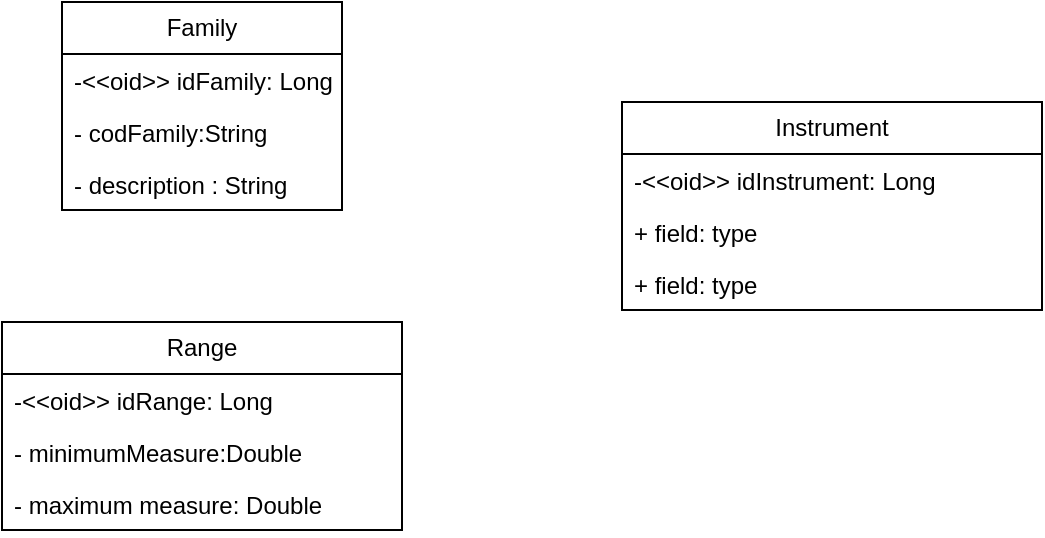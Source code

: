<mxfile version="22.0.8" type="github">
  <diagram name="Página-1" id="XtQHHio5gKxao7tvgHR5">
    <mxGraphModel dx="880" dy="446" grid="1" gridSize="10" guides="1" tooltips="1" connect="1" arrows="1" fold="1" page="1" pageScale="1" pageWidth="827" pageHeight="1169" math="0" shadow="0">
      <root>
        <mxCell id="0" />
        <mxCell id="1" parent="0" />
        <mxCell id="Kv9LHS5E1kY6lQnr0yJc-1" value="Family" style="swimlane;fontStyle=0;childLayout=stackLayout;horizontal=1;startSize=26;fillColor=none;horizontalStack=0;resizeParent=1;resizeParentMax=0;resizeLast=0;collapsible=1;marginBottom=0;whiteSpace=wrap;html=1;" vertex="1" parent="1">
          <mxGeometry x="60" y="130" width="140" height="104" as="geometry">
            <mxRectangle x="60" y="130" width="80" height="30" as="alternateBounds" />
          </mxGeometry>
        </mxCell>
        <mxCell id="Kv9LHS5E1kY6lQnr0yJc-3" value="-&amp;lt;&amp;lt;oid&amp;gt;&amp;gt; idFamily: Long" style="text;strokeColor=none;fillColor=none;align=left;verticalAlign=top;spacingLeft=4;spacingRight=4;overflow=hidden;rotatable=0;points=[[0,0.5],[1,0.5]];portConstraint=eastwest;whiteSpace=wrap;html=1;" vertex="1" parent="Kv9LHS5E1kY6lQnr0yJc-1">
          <mxGeometry y="26" width="140" height="26" as="geometry" />
        </mxCell>
        <mxCell id="Kv9LHS5E1kY6lQnr0yJc-6" value="- codFamily:String" style="text;strokeColor=none;fillColor=none;align=left;verticalAlign=top;spacingLeft=4;spacingRight=4;overflow=hidden;rotatable=0;points=[[0,0.5],[1,0.5]];portConstraint=eastwest;whiteSpace=wrap;html=1;" vertex="1" parent="Kv9LHS5E1kY6lQnr0yJc-1">
          <mxGeometry y="52" width="140" height="26" as="geometry" />
        </mxCell>
        <mxCell id="Kv9LHS5E1kY6lQnr0yJc-4" value="-&amp;nbsp;description : String" style="text;strokeColor=none;fillColor=none;align=left;verticalAlign=top;spacingLeft=4;spacingRight=4;overflow=hidden;rotatable=0;points=[[0,0.5],[1,0.5]];portConstraint=eastwest;whiteSpace=wrap;html=1;" vertex="1" parent="Kv9LHS5E1kY6lQnr0yJc-1">
          <mxGeometry y="78" width="140" height="26" as="geometry" />
        </mxCell>
        <mxCell id="Kv9LHS5E1kY6lQnr0yJc-7" value="Range" style="swimlane;fontStyle=0;childLayout=stackLayout;horizontal=1;startSize=26;fillColor=none;horizontalStack=0;resizeParent=1;resizeParentMax=0;resizeLast=0;collapsible=1;marginBottom=0;whiteSpace=wrap;html=1;" vertex="1" parent="1">
          <mxGeometry x="30" y="290" width="200" height="104" as="geometry">
            <mxRectangle x="60" y="130" width="80" height="30" as="alternateBounds" />
          </mxGeometry>
        </mxCell>
        <mxCell id="Kv9LHS5E1kY6lQnr0yJc-8" value="-&amp;lt;&amp;lt;oid&amp;gt;&amp;gt; idRange: Long" style="text;strokeColor=none;fillColor=none;align=left;verticalAlign=top;spacingLeft=4;spacingRight=4;overflow=hidden;rotatable=0;points=[[0,0.5],[1,0.5]];portConstraint=eastwest;whiteSpace=wrap;html=1;" vertex="1" parent="Kv9LHS5E1kY6lQnr0yJc-7">
          <mxGeometry y="26" width="200" height="26" as="geometry" />
        </mxCell>
        <mxCell id="Kv9LHS5E1kY6lQnr0yJc-9" value="-&amp;nbsp;minimumMeasure&lt;span style=&quot;background-color: initial;&quot;&gt;:Double&lt;/span&gt;" style="text;strokeColor=none;fillColor=none;align=left;verticalAlign=top;spacingLeft=4;spacingRight=4;overflow=hidden;rotatable=0;points=[[0,0.5],[1,0.5]];portConstraint=eastwest;whiteSpace=wrap;html=1;" vertex="1" parent="Kv9LHS5E1kY6lQnr0yJc-7">
          <mxGeometry y="52" width="200" height="26" as="geometry" />
        </mxCell>
        <mxCell id="Kv9LHS5E1kY6lQnr0yJc-10" value="-&amp;nbsp;maximum measure: Double" style="text;strokeColor=none;fillColor=none;align=left;verticalAlign=top;spacingLeft=4;spacingRight=4;overflow=hidden;rotatable=0;points=[[0,0.5],[1,0.5]];portConstraint=eastwest;whiteSpace=wrap;html=1;" vertex="1" parent="Kv9LHS5E1kY6lQnr0yJc-7">
          <mxGeometry y="78" width="200" height="26" as="geometry" />
        </mxCell>
        <mxCell id="Kv9LHS5E1kY6lQnr0yJc-11" value="Instrument" style="swimlane;fontStyle=0;childLayout=stackLayout;horizontal=1;startSize=26;fillColor=none;horizontalStack=0;resizeParent=1;resizeParentMax=0;resizeLast=0;collapsible=1;marginBottom=0;whiteSpace=wrap;html=1;" vertex="1" parent="1">
          <mxGeometry x="340" y="180" width="210" height="104" as="geometry" />
        </mxCell>
        <mxCell id="Kv9LHS5E1kY6lQnr0yJc-12" value="-&amp;lt;&amp;lt;oid&amp;gt;&amp;gt; idInstrument: Long" style="text;strokeColor=none;fillColor=none;align=left;verticalAlign=top;spacingLeft=4;spacingRight=4;overflow=hidden;rotatable=0;points=[[0,0.5],[1,0.5]];portConstraint=eastwest;whiteSpace=wrap;html=1;" vertex="1" parent="Kv9LHS5E1kY6lQnr0yJc-11">
          <mxGeometry y="26" width="210" height="26" as="geometry" />
        </mxCell>
        <mxCell id="Kv9LHS5E1kY6lQnr0yJc-13" value="+ field: type" style="text;strokeColor=none;fillColor=none;align=left;verticalAlign=top;spacingLeft=4;spacingRight=4;overflow=hidden;rotatable=0;points=[[0,0.5],[1,0.5]];portConstraint=eastwest;whiteSpace=wrap;html=1;" vertex="1" parent="Kv9LHS5E1kY6lQnr0yJc-11">
          <mxGeometry y="52" width="210" height="26" as="geometry" />
        </mxCell>
        <mxCell id="Kv9LHS5E1kY6lQnr0yJc-14" value="+ field: type" style="text;strokeColor=none;fillColor=none;align=left;verticalAlign=top;spacingLeft=4;spacingRight=4;overflow=hidden;rotatable=0;points=[[0,0.5],[1,0.5]];portConstraint=eastwest;whiteSpace=wrap;html=1;" vertex="1" parent="Kv9LHS5E1kY6lQnr0yJc-11">
          <mxGeometry y="78" width="210" height="26" as="geometry" />
        </mxCell>
      </root>
    </mxGraphModel>
  </diagram>
</mxfile>

